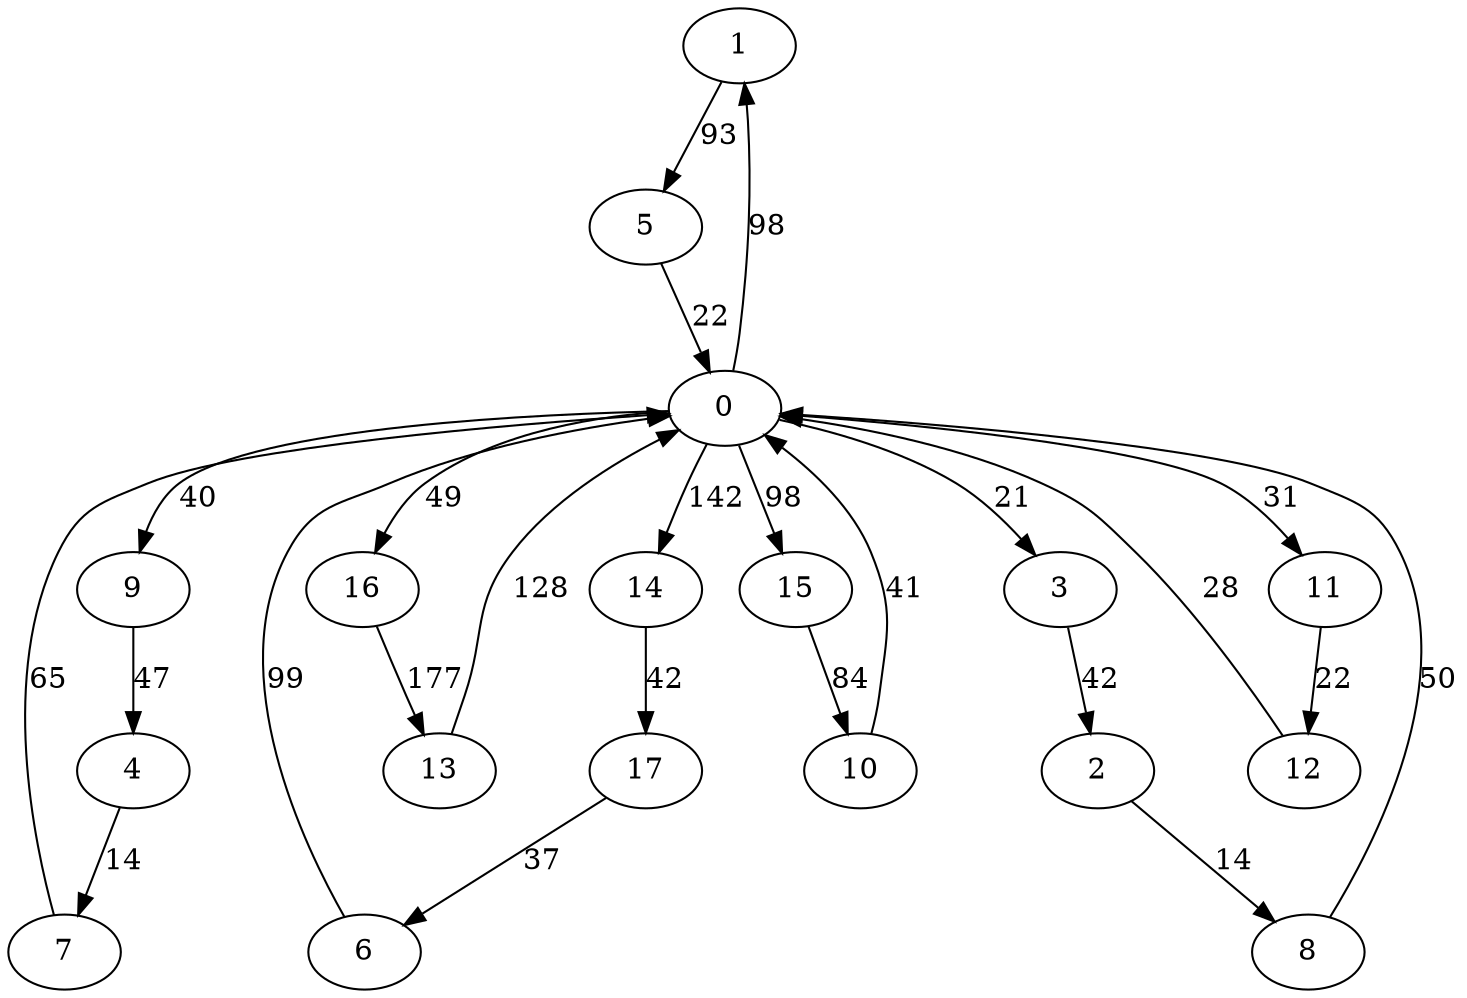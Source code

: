 digraph G {
	1->5[ label=93 ];
	9->4[ label=47 ];
	7->0[ label=65 ];
	3->2[ label=42 ];
	16->13[ label=177 ];
	0->1[ label=98 ];
	0->15[ label=98 ];
	0->9[ label=40 ];
	0->14[ label=142 ];
	0->3[ label=21 ];
	0->11[ label=31 ];
	0->16[ label=49 ];
	5->0[ label=22 ];
	17->6[ label=37 ];
	2->8[ label=14 ];
	12->0[ label=28 ];
	10->0[ label=41 ];
	4->7[ label=14 ];
	14->17[ label=42 ];
	13->0[ label=128 ];
	15->10[ label=84 ];
	6->0[ label=99 ];
	8->0[ label=50 ];
	11->12[ label=22 ];
	0 [ label=0 ];
	1 [ label=1 ];
	10 [ label=10 ];
	11 [ label=11 ];
	12 [ label=12 ];
	13 [ label=13 ];
	14 [ label=14 ];
	15 [ label=15 ];
	16 [ label=16 ];
	17 [ label=17 ];
	2 [ label=2 ];
	3 [ label=3 ];
	4 [ label=4 ];
	5 [ label=5 ];
	6 [ label=6 ];
	7 [ label=7 ];
	8 [ label=8 ];
	9 [ label=9 ];

}
